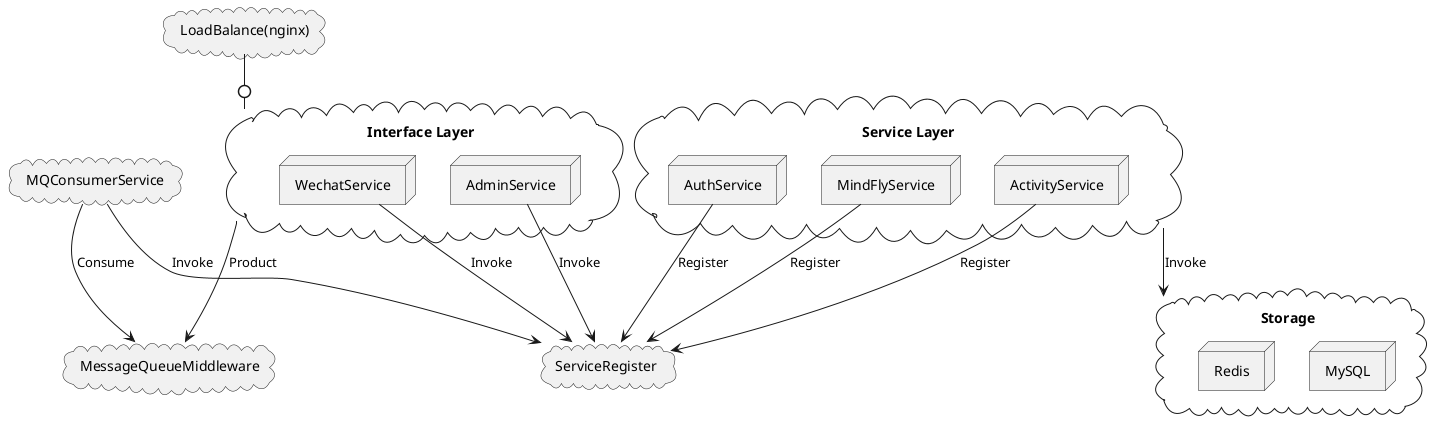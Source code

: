 @startuml

cloud "LoadBalance(nginx)" as LB

cloud ServiceRegister

cloud "Interface Layer" as InterfaceLayer {

    node WechatService
    node AdminService


    WechatService --> ServiceRegister: Invoke
    AdminService --> ServiceRegister: Invoke
}

LB -0- InterfaceLayer

cloud "Service Layer" as ServiceLayer {

    node AuthService
    node MindFlyService
    node ActivityService

    AuthService --> ServiceRegister: Register
    MindFlyService --> ServiceRegister: Register
    ActivityService --> ServiceRegister: Register

}

cloud Storage {
    node MySQL
    node Redis
}

ServiceLayer --> Storage : Invoke

cloud MessageQueueMiddleware as MQ

InterfaceLayer --> MQ : Product

cloud MQConsumerService
MQConsumerService --> MQ: Consume
MQConsumerService --> ServiceRegister: Invoke

@enduml